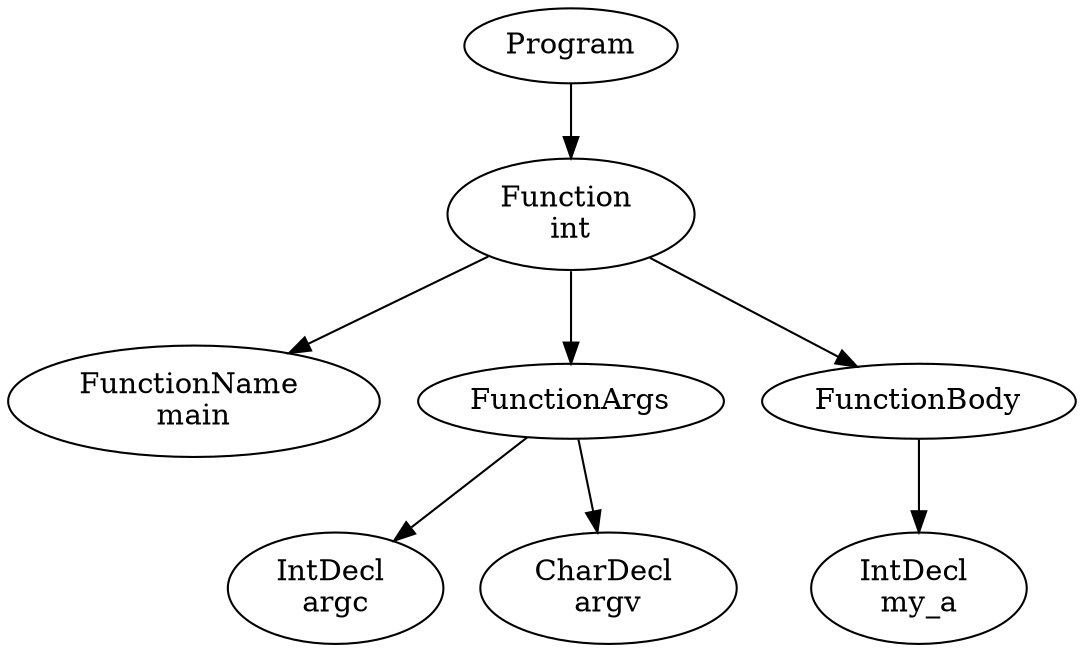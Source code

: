 digraph AST {
1 [label="Program"];
2 [label="Function \nint"];
3 [label="FunctionName \nmain"];
4 [label="FunctionArgs"];
5 [label="IntDecl \nargc"];
6 [label="CharDecl \nargv"];
4 -> 5;
4 -> 6;
7 [label="FunctionBody"];
8 [label="IntDecl \nmy_a"];
7 -> 8;
2 -> 3;
2 -> 4;
2 -> 7;
1 -> 2;
}